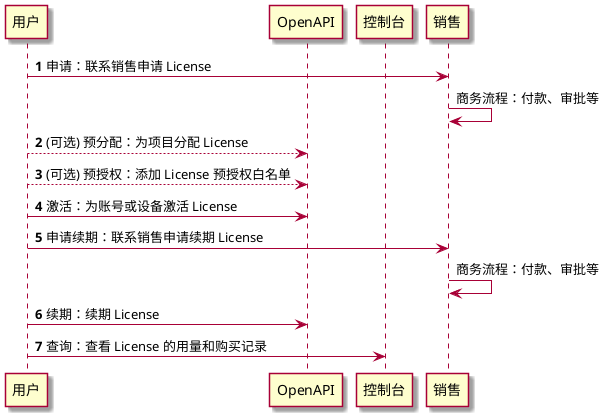 @startuml
skin rose

participant "用户" as user
participant "OpenAPI" as api
participant "控制台" as console
participant "销售" as sales

user -> sales: <b>1</b> 申请：联系销售申请 License
sales -> sales: 商务流程：付款、审批等
user --> api: <b>2</b> (可选) 预分配：为项目分配 License
user --> api: <b>3</b> (可选) 预授权：添加 License 预授权白名单
user -> api: <b>4</b> 激活：为账号或设备激活 License
user -> sales: <b>5</b> 申请续期：联系销售申请续期 License
sales -> sales: 商务流程：付款、审批等
user -> api: <b>6</b> 续期：续期 License
user -> console: <b>7</b> 查询：查看 License 的用量和购买记录
@enduml
